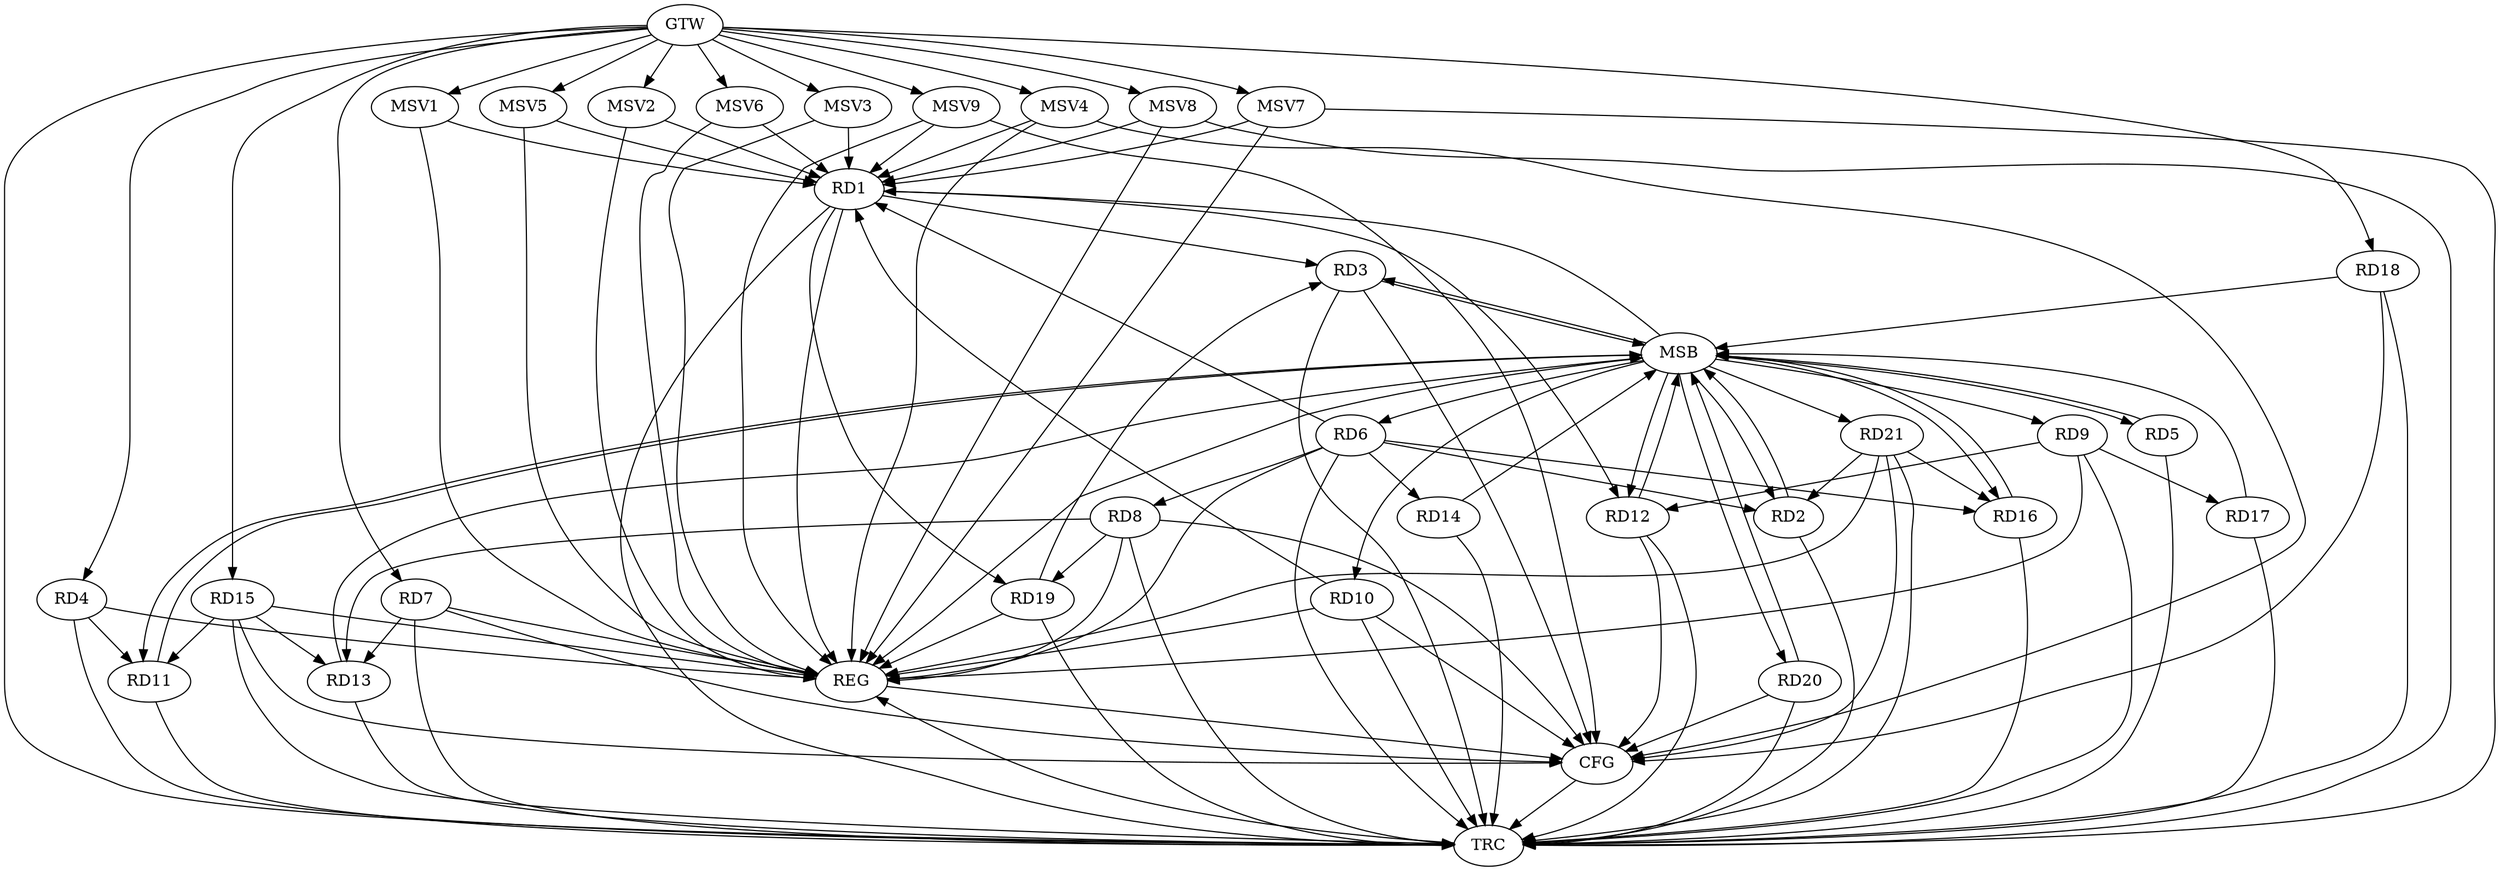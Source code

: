 strict digraph G {
  RD1 [ label="RD1" ];
  RD2 [ label="RD2" ];
  RD3 [ label="RD3" ];
  RD4 [ label="RD4" ];
  RD5 [ label="RD5" ];
  RD6 [ label="RD6" ];
  RD7 [ label="RD7" ];
  RD8 [ label="RD8" ];
  RD9 [ label="RD9" ];
  RD10 [ label="RD10" ];
  RD11 [ label="RD11" ];
  RD12 [ label="RD12" ];
  RD13 [ label="RD13" ];
  RD14 [ label="RD14" ];
  RD15 [ label="RD15" ];
  RD16 [ label="RD16" ];
  RD17 [ label="RD17" ];
  RD18 [ label="RD18" ];
  RD19 [ label="RD19" ];
  RD20 [ label="RD20" ];
  RD21 [ label="RD21" ];
  GTW [ label="GTW" ];
  REG [ label="REG" ];
  MSB [ label="MSB" ];
  CFG [ label="CFG" ];
  TRC [ label="TRC" ];
  MSV1 [ label="MSV1" ];
  MSV2 [ label="MSV2" ];
  MSV3 [ label="MSV3" ];
  MSV4 [ label="MSV4" ];
  MSV5 [ label="MSV5" ];
  MSV6 [ label="MSV6" ];
  MSV7 [ label="MSV7" ];
  MSV8 [ label="MSV8" ];
  MSV9 [ label="MSV9" ];
  RD1 -> RD3;
  RD6 -> RD1;
  RD10 -> RD1;
  RD1 -> RD12;
  RD1 -> RD19;
  RD6 -> RD2;
  RD21 -> RD2;
  RD19 -> RD3;
  RD4 -> RD11;
  RD6 -> RD8;
  RD6 -> RD14;
  RD6 -> RD16;
  RD7 -> RD13;
  RD8 -> RD13;
  RD8 -> RD19;
  RD9 -> RD12;
  RD9 -> RD17;
  RD15 -> RD11;
  RD15 -> RD13;
  RD21 -> RD16;
  GTW -> RD4;
  GTW -> RD7;
  GTW -> RD15;
  GTW -> RD18;
  RD1 -> REG;
  RD4 -> REG;
  RD6 -> REG;
  RD7 -> REG;
  RD8 -> REG;
  RD9 -> REG;
  RD10 -> REG;
  RD15 -> REG;
  RD19 -> REG;
  RD21 -> REG;
  RD2 -> MSB;
  MSB -> RD1;
  MSB -> RD10;
  MSB -> RD12;
  MSB -> REG;
  RD3 -> MSB;
  MSB -> RD9;
  RD5 -> MSB;
  MSB -> RD11;
  MSB -> RD21;
  RD11 -> MSB;
  MSB -> RD2;
  MSB -> RD5;
  MSB -> RD16;
  MSB -> RD20;
  RD12 -> MSB;
  MSB -> RD3;
  RD13 -> MSB;
  MSB -> RD6;
  RD14 -> MSB;
  RD16 -> MSB;
  RD17 -> MSB;
  RD18 -> MSB;
  RD20 -> MSB;
  RD15 -> CFG;
  RD18 -> CFG;
  RD12 -> CFG;
  RD7 -> CFG;
  RD3 -> CFG;
  RD10 -> CFG;
  RD20 -> CFG;
  RD21 -> CFG;
  RD8 -> CFG;
  REG -> CFG;
  RD1 -> TRC;
  RD2 -> TRC;
  RD3 -> TRC;
  RD4 -> TRC;
  RD5 -> TRC;
  RD6 -> TRC;
  RD7 -> TRC;
  RD8 -> TRC;
  RD9 -> TRC;
  RD10 -> TRC;
  RD11 -> TRC;
  RD12 -> TRC;
  RD13 -> TRC;
  RD14 -> TRC;
  RD15 -> TRC;
  RD16 -> TRC;
  RD17 -> TRC;
  RD18 -> TRC;
  RD19 -> TRC;
  RD20 -> TRC;
  RD21 -> TRC;
  GTW -> TRC;
  CFG -> TRC;
  TRC -> REG;
  MSV1 -> RD1;
  GTW -> MSV1;
  MSV1 -> REG;
  MSV2 -> RD1;
  MSV3 -> RD1;
  GTW -> MSV2;
  MSV2 -> REG;
  GTW -> MSV3;
  MSV3 -> REG;
  MSV4 -> RD1;
  GTW -> MSV4;
  MSV4 -> REG;
  MSV4 -> CFG;
  MSV5 -> RD1;
  GTW -> MSV5;
  MSV5 -> REG;
  MSV6 -> RD1;
  GTW -> MSV6;
  MSV6 -> REG;
  MSV7 -> RD1;
  MSV8 -> RD1;
  GTW -> MSV7;
  MSV7 -> REG;
  MSV7 -> TRC;
  GTW -> MSV8;
  MSV8 -> REG;
  MSV8 -> TRC;
  MSV9 -> RD1;
  GTW -> MSV9;
  MSV9 -> REG;
  MSV9 -> CFG;
}
